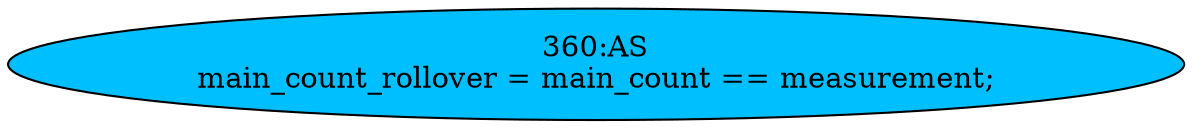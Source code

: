 strict digraph "" {
	node [label="\N"];
	"360:AS"	 [ast="<pyverilog.vparser.ast.Assign object at 0x7f19debe1fd0>",
		def_var="['main_count_rollover']",
		fillcolor=deepskyblue,
		label="360:AS
main_count_rollover = main_count == measurement;",
		statements="[]",
		style=filled,
		typ=Assign,
		use_var="['main_count', 'measurement']"];
}
